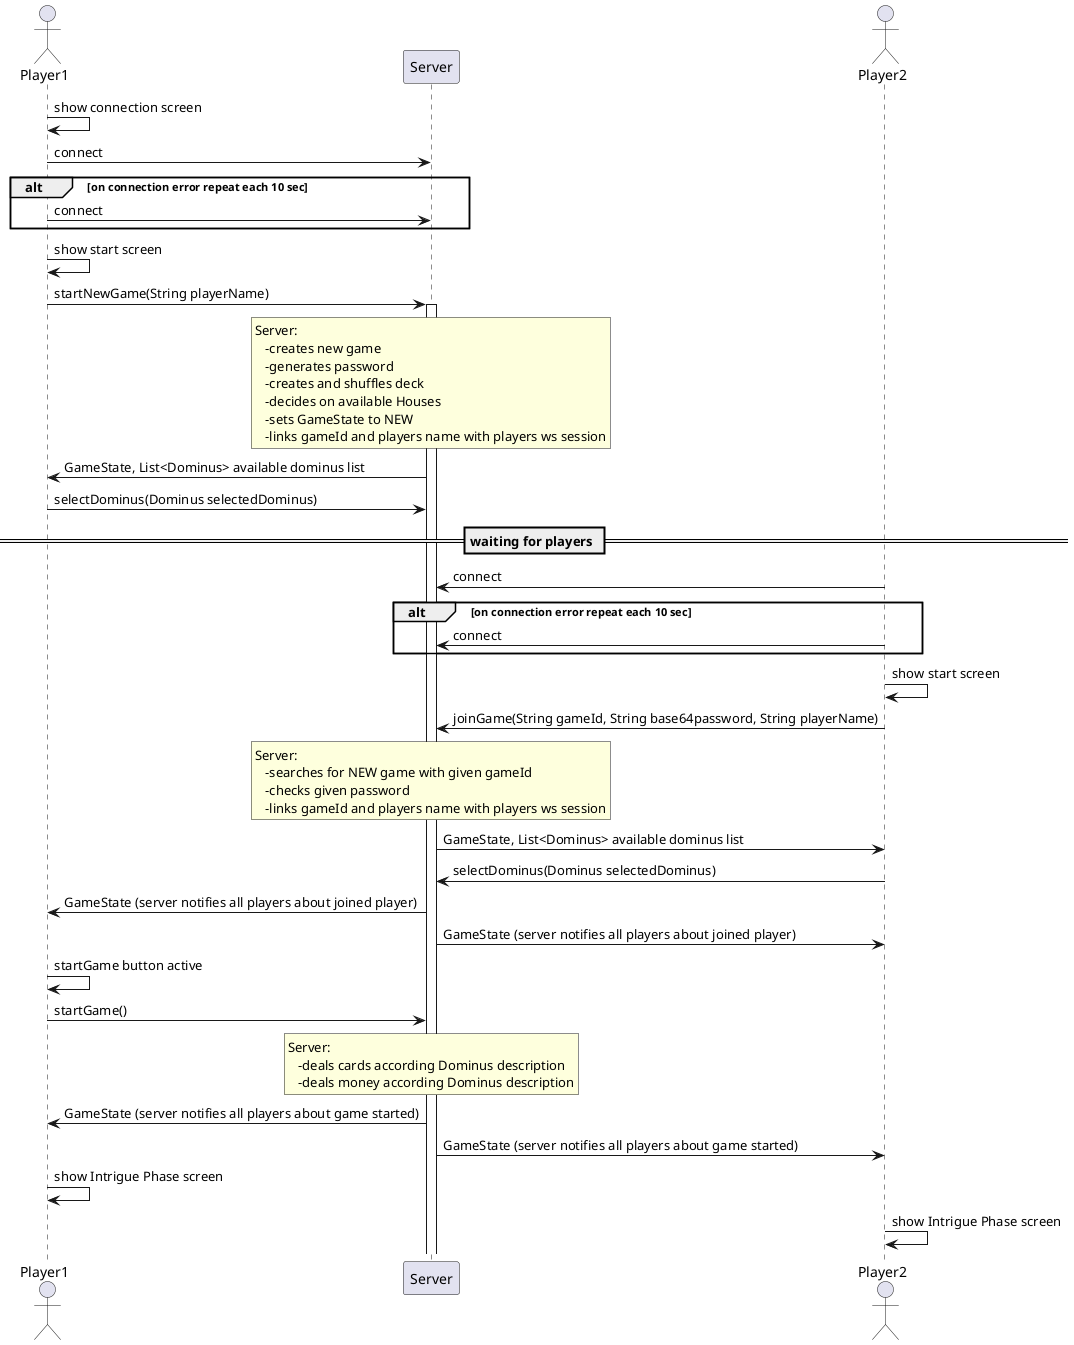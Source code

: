 @startuml
actor Player1

Player1 -> Player1: show connection screen
Player1->Server: connect
alt on connection error repeat each 10 sec
    Player1->Server: connect
end
Player1 -> Player1: show start screen

Player1->Server: startNewGame(String playerName)
Activate Server
rnote over Server
 Server:
    -creates new game
    -generates password
    -creates and shuffles deck
    -decides on available Houses
    -sets GameState to NEW
    -links gameId and players name with players ws session
endrnote
Server->Player1: GameState, List<Dominus> available dominus list
Player1->Server: selectDominus(Dominus selectedDominus)

== waiting for players ==
actor Player2
Player2->Server: connect
alt on connection error repeat each 10 sec
    Player2->Server: connect
end
Player2 -> Player2: show start screen
Player2 -> Server:joinGame(String gameId, String base64password, String playerName)
rnote over Server
 Server:
    -searches for NEW game with given gameId
    -checks given password
    -links gameId and players name with players ws session
endrnote
Server -> Player2:GameState, List<Dominus> available dominus list
Player2->Server: selectDominus(Dominus selectedDominus)
Server->Player1: GameState (server notifies all players about joined player)
Server->Player2: GameState (server notifies all players about joined player)
Player1->Player1: startGame button active
Player1->Server: startGame()
rnote over Server
 Server:
    -deals cards according Dominus description
    -deals money according Dominus description
endrnote
Server->Player1: GameState (server notifies all players about game started)
Server->Player2: GameState (server notifies all players about game started)
Player1->Player1: show Intrigue Phase screen
Player2->Player2: show Intrigue Phase screen
@enduml